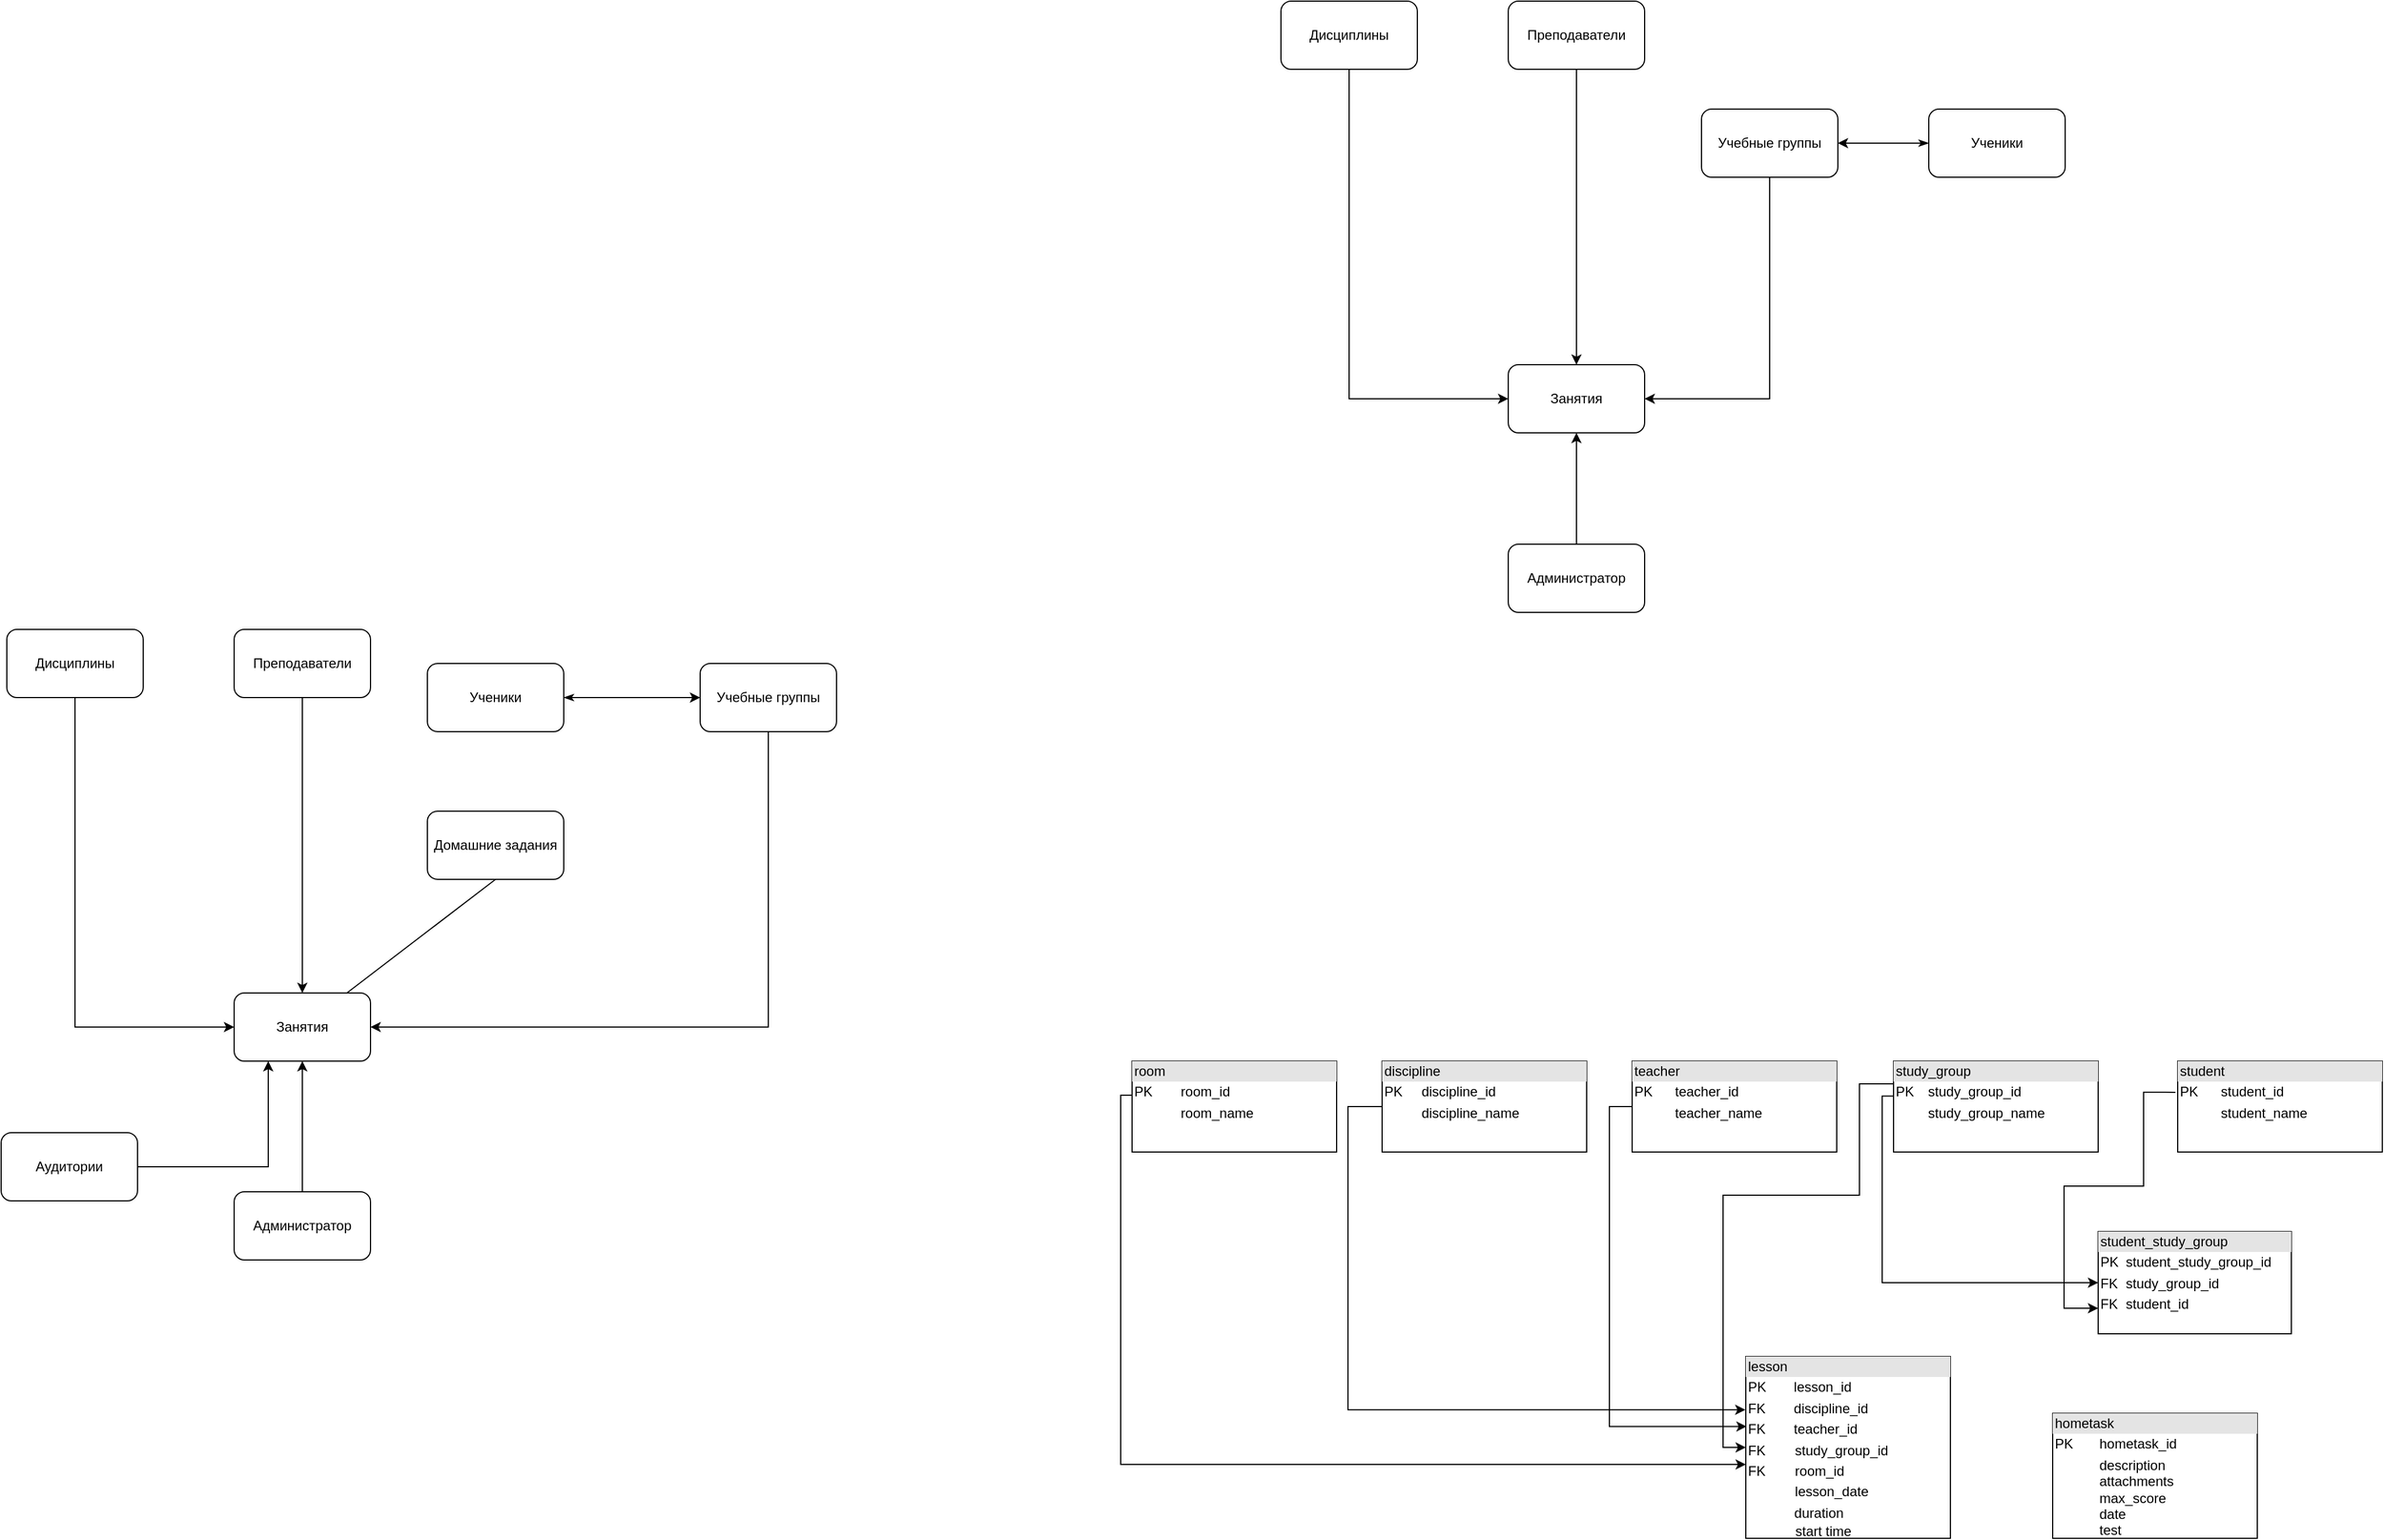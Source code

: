 <mxfile version="22.1.21" type="github">
  <diagram name="Page-1" id="BzrCAMJrT_pIZF7PIiRM">
    <mxGraphModel dx="1094" dy="1906" grid="0" gridSize="10" guides="1" tooltips="1" connect="1" arrows="1" fold="1" page="1" pageScale="1" pageWidth="850" pageHeight="1100" math="0" shadow="0">
      <root>
        <mxCell id="0" />
        <mxCell id="1" parent="0" />
        <mxCell id="wmTt1OREweZVdawmAFVs-40" style="rounded=0;orthogonalLoop=1;jettySize=auto;html=1;entryX=0.5;entryY=1;entryDx=0;entryDy=0;endArrow=none;endFill=0;" parent="1" source="wmTt1OREweZVdawmAFVs-19" target="wmTt1OREweZVdawmAFVs-35" edge="1">
          <mxGeometry relative="1" as="geometry" />
        </mxCell>
        <mxCell id="wmTt1OREweZVdawmAFVs-19" value="Занятия" style="rounded=1;whiteSpace=wrap;html=1;" parent="1" vertex="1">
          <mxGeometry x="870" y="380" width="120" height="60" as="geometry" />
        </mxCell>
        <mxCell id="wmTt1OREweZVdawmAFVs-26" style="edgeStyle=orthogonalEdgeStyle;rounded=0;orthogonalLoop=1;jettySize=auto;html=1;entryX=0.5;entryY=0;entryDx=0;entryDy=0;" parent="1" source="wmTt1OREweZVdawmAFVs-21" target="wmTt1OREweZVdawmAFVs-19" edge="1">
          <mxGeometry relative="1" as="geometry" />
        </mxCell>
        <mxCell id="wmTt1OREweZVdawmAFVs-21" value="Преподавате&lt;span style=&quot;white-space: pre;&quot;&gt;ли&lt;/span&gt;" style="rounded=1;whiteSpace=wrap;html=1;" parent="1" vertex="1">
          <mxGeometry x="870" y="60" width="120" height="60" as="geometry" />
        </mxCell>
        <mxCell id="wmTt1OREweZVdawmAFVs-31" value="" style="edgeStyle=orthogonalEdgeStyle;rounded=0;orthogonalLoop=1;jettySize=auto;html=1;startArrow=classicThin;startFill=1;" parent="1" source="wmTt1OREweZVdawmAFVs-24" target="wmTt1OREweZVdawmAFVs-30" edge="1">
          <mxGeometry relative="1" as="geometry" />
        </mxCell>
        <mxCell id="wmTt1OREweZVdawmAFVs-24" value="Ученики" style="rounded=1;whiteSpace=wrap;html=1;" parent="1" vertex="1">
          <mxGeometry x="1040" y="90" width="120" height="60" as="geometry" />
        </mxCell>
        <mxCell id="wmTt1OREweZVdawmAFVs-29" style="edgeStyle=orthogonalEdgeStyle;rounded=0;orthogonalLoop=1;jettySize=auto;html=1;entryX=0;entryY=0.5;entryDx=0;entryDy=0;exitX=0.5;exitY=1;exitDx=0;exitDy=0;" parent="1" source="wmTt1OREweZVdawmAFVs-27" target="wmTt1OREweZVdawmAFVs-19" edge="1">
          <mxGeometry relative="1" as="geometry" />
        </mxCell>
        <mxCell id="wmTt1OREweZVdawmAFVs-27" value="Дисциплины" style="rounded=1;whiteSpace=wrap;html=1;" parent="1" vertex="1">
          <mxGeometry x="670" y="60" width="120" height="60" as="geometry" />
        </mxCell>
        <mxCell id="wmTt1OREweZVdawmAFVs-32" style="edgeStyle=orthogonalEdgeStyle;rounded=0;orthogonalLoop=1;jettySize=auto;html=1;entryX=1;entryY=0.5;entryDx=0;entryDy=0;exitX=0.5;exitY=1;exitDx=0;exitDy=0;" parent="1" source="wmTt1OREweZVdawmAFVs-30" target="wmTt1OREweZVdawmAFVs-19" edge="1">
          <mxGeometry relative="1" as="geometry" />
        </mxCell>
        <mxCell id="wmTt1OREweZVdawmAFVs-30" value="Учебные группы" style="rounded=1;whiteSpace=wrap;html=1;" parent="1" vertex="1">
          <mxGeometry x="1280" y="90" width="120" height="60" as="geometry" />
        </mxCell>
        <mxCell id="wmTt1OREweZVdawmAFVs-35" value="Домашние задания" style="rounded=1;whiteSpace=wrap;html=1;" parent="1" vertex="1">
          <mxGeometry x="1040" y="220" width="120" height="60" as="geometry" />
        </mxCell>
        <mxCell id="wmTt1OREweZVdawmAFVs-42" value="Занятия" style="rounded=1;whiteSpace=wrap;html=1;" parent="1" vertex="1">
          <mxGeometry x="1991" y="-173" width="120" height="60" as="geometry" />
        </mxCell>
        <mxCell id="wmTt1OREweZVdawmAFVs-43" style="edgeStyle=orthogonalEdgeStyle;rounded=0;orthogonalLoop=1;jettySize=auto;html=1;entryX=0.5;entryY=0;entryDx=0;entryDy=0;" parent="1" source="wmTt1OREweZVdawmAFVs-44" target="wmTt1OREweZVdawmAFVs-42" edge="1">
          <mxGeometry relative="1" as="geometry" />
        </mxCell>
        <mxCell id="wmTt1OREweZVdawmAFVs-44" value="Преподавате&lt;span style=&quot;white-space: pre;&quot;&gt;ли&lt;/span&gt;" style="rounded=1;whiteSpace=wrap;html=1;" parent="1" vertex="1">
          <mxGeometry x="1991" y="-493" width="120" height="60" as="geometry" />
        </mxCell>
        <mxCell id="wmTt1OREweZVdawmAFVs-45" value="" style="edgeStyle=orthogonalEdgeStyle;rounded=0;orthogonalLoop=1;jettySize=auto;html=1;startArrow=classicThin;startFill=1;" parent="1" source="wmTt1OREweZVdawmAFVs-47" target="wmTt1OREweZVdawmAFVs-51" edge="1">
          <mxGeometry relative="1" as="geometry" />
        </mxCell>
        <mxCell id="wmTt1OREweZVdawmAFVs-47" value="Ученики" style="rounded=1;whiteSpace=wrap;html=1;" parent="1" vertex="1">
          <mxGeometry x="2361" y="-398" width="120" height="60" as="geometry" />
        </mxCell>
        <mxCell id="wmTt1OREweZVdawmAFVs-48" style="edgeStyle=orthogonalEdgeStyle;rounded=0;orthogonalLoop=1;jettySize=auto;html=1;entryX=0;entryY=0.5;entryDx=0;entryDy=0;exitX=0.5;exitY=1;exitDx=0;exitDy=0;" parent="1" source="wmTt1OREweZVdawmAFVs-49" target="wmTt1OREweZVdawmAFVs-42" edge="1">
          <mxGeometry relative="1" as="geometry" />
        </mxCell>
        <mxCell id="wmTt1OREweZVdawmAFVs-49" value="Дисциплины" style="rounded=1;whiteSpace=wrap;html=1;" parent="1" vertex="1">
          <mxGeometry x="1791" y="-493" width="120" height="60" as="geometry" />
        </mxCell>
        <mxCell id="wmTt1OREweZVdawmAFVs-50" style="edgeStyle=orthogonalEdgeStyle;rounded=0;orthogonalLoop=1;jettySize=auto;html=1;entryX=1;entryY=0.5;entryDx=0;entryDy=0;exitX=0.5;exitY=1;exitDx=0;exitDy=0;" parent="1" source="wmTt1OREweZVdawmAFVs-51" target="wmTt1OREweZVdawmAFVs-42" edge="1">
          <mxGeometry relative="1" as="geometry" />
        </mxCell>
        <mxCell id="wmTt1OREweZVdawmAFVs-51" value="Учебные группы" style="rounded=1;whiteSpace=wrap;html=1;" parent="1" vertex="1">
          <mxGeometry x="2161" y="-398" width="120" height="60" as="geometry" />
        </mxCell>
        <mxCell id="wmTt1OREweZVdawmAFVs-85" value="&lt;div style=&quot;box-sizing:border-box;width:100%;background:#e4e4e4;padding:2px;&quot;&gt;discipline&lt;/div&gt;&lt;table style=&quot;width:100%;font-size:1em;&quot; cellpadding=&quot;2&quot; cellspacing=&quot;0&quot;&gt;&lt;tbody&gt;&lt;tr&gt;&lt;td&gt;PK&lt;/td&gt;&lt;td&gt;discipline_id&lt;/td&gt;&lt;/tr&gt;&lt;tr&gt;&lt;td&gt;&lt;br&gt;&lt;/td&gt;&lt;td&gt;discipline_name&lt;/td&gt;&lt;/tr&gt;&lt;tr&gt;&lt;td&gt;&lt;/td&gt;&lt;td&gt;&lt;br&gt;&lt;/td&gt;&lt;/tr&gt;&lt;/tbody&gt;&lt;/table&gt;" style="verticalAlign=top;align=left;overflow=fill;html=1;whiteSpace=wrap;" parent="1" vertex="1">
          <mxGeometry x="1880" y="440" width="180" height="80" as="geometry" />
        </mxCell>
        <mxCell id="wmTt1OREweZVdawmAFVs-86" value="&lt;div style=&quot;box-sizing:border-box;width:100%;background:#e4e4e4;padding:2px;&quot;&gt;teacher&lt;/div&gt;&lt;table style=&quot;width:100%;font-size:1em;&quot; cellpadding=&quot;2&quot; cellspacing=&quot;0&quot;&gt;&lt;tbody&gt;&lt;tr&gt;&lt;td&gt;PK&lt;/td&gt;&lt;td&gt;teacher_id&lt;/td&gt;&lt;/tr&gt;&lt;tr&gt;&lt;td&gt;&lt;br&gt;&lt;/td&gt;&lt;td&gt;teacher_name&lt;/td&gt;&lt;/tr&gt;&lt;tr&gt;&lt;td&gt;&lt;/td&gt;&lt;td&gt;&lt;br&gt;&lt;/td&gt;&lt;/tr&gt;&lt;/tbody&gt;&lt;/table&gt;" style="verticalAlign=top;align=left;overflow=fill;html=1;whiteSpace=wrap;" parent="1" vertex="1">
          <mxGeometry x="2100" y="440" width="180" height="80" as="geometry" />
        </mxCell>
        <mxCell id="wmTt1OREweZVdawmAFVs-92" style="edgeStyle=orthogonalEdgeStyle;rounded=0;orthogonalLoop=1;jettySize=auto;html=1;entryX=0;entryY=0.5;entryDx=0;entryDy=0;exitX=-0.002;exitY=0.385;exitDx=0;exitDy=0;exitPerimeter=0;" parent="1" source="wmTt1OREweZVdawmAFVs-87" target="wmTt1OREweZVdawmAFVs-90" edge="1">
          <mxGeometry relative="1" as="geometry">
            <Array as="points">
              <mxPoint x="2320" y="471" />
              <mxPoint x="2320" y="635" />
            </Array>
          </mxGeometry>
        </mxCell>
        <mxCell id="wmTt1OREweZVdawmAFVs-100" style="edgeStyle=orthogonalEdgeStyle;rounded=0;orthogonalLoop=1;jettySize=auto;html=1;entryX=0;entryY=0.5;entryDx=0;entryDy=0;exitX=0;exitY=0.25;exitDx=0;exitDy=0;" parent="1" source="wmTt1OREweZVdawmAFVs-87" target="wmTt1OREweZVdawmAFVs-96" edge="1">
          <mxGeometry relative="1" as="geometry">
            <Array as="points">
              <mxPoint x="2300" y="460" />
              <mxPoint x="2300" y="558" />
              <mxPoint x="2180" y="558" />
              <mxPoint x="2180" y="780" />
            </Array>
          </mxGeometry>
        </mxCell>
        <mxCell id="wmTt1OREweZVdawmAFVs-87" value="&lt;div style=&quot;box-sizing:border-box;width:100%;background:#e4e4e4;padding:2px;&quot;&gt;study_group&lt;/div&gt;&lt;table style=&quot;width:100%;font-size:1em;&quot; cellpadding=&quot;2&quot; cellspacing=&quot;0&quot;&gt;&lt;tbody&gt;&lt;tr&gt;&lt;td&gt;PK&lt;/td&gt;&lt;td&gt;study_group_id&lt;/td&gt;&lt;/tr&gt;&lt;tr&gt;&lt;td&gt;&lt;br&gt;&lt;/td&gt;&lt;td&gt;study_group_name&lt;/td&gt;&lt;/tr&gt;&lt;tr&gt;&lt;td&gt;&lt;/td&gt;&lt;td&gt;&lt;br&gt;&lt;/td&gt;&lt;/tr&gt;&lt;/tbody&gt;&lt;/table&gt;" style="verticalAlign=top;align=left;overflow=fill;html=1;whiteSpace=wrap;" parent="1" vertex="1">
          <mxGeometry x="2330" y="440" width="180" height="80" as="geometry" />
        </mxCell>
        <mxCell id="wmTt1OREweZVdawmAFVs-93" style="edgeStyle=orthogonalEdgeStyle;rounded=0;orthogonalLoop=1;jettySize=auto;html=1;entryX=0;entryY=0.75;entryDx=0;entryDy=0;exitX=-0.011;exitY=0.343;exitDx=0;exitDy=0;exitPerimeter=0;" parent="1" source="wmTt1OREweZVdawmAFVs-89" target="wmTt1OREweZVdawmAFVs-90" edge="1">
          <mxGeometry relative="1" as="geometry">
            <Array as="points">
              <mxPoint x="2550" y="467" />
              <mxPoint x="2550" y="550" />
              <mxPoint x="2480" y="550" />
              <mxPoint x="2480" y="658" />
            </Array>
          </mxGeometry>
        </mxCell>
        <mxCell id="wmTt1OREweZVdawmAFVs-89" value="&lt;div style=&quot;box-sizing:border-box;width:100%;background:#e4e4e4;padding:2px;&quot;&gt;student&lt;/div&gt;&lt;table style=&quot;width:100%;font-size:1em;&quot; cellpadding=&quot;2&quot; cellspacing=&quot;0&quot;&gt;&lt;tbody&gt;&lt;tr&gt;&lt;td&gt;PK&lt;/td&gt;&lt;td&gt;student_id&lt;/td&gt;&lt;/tr&gt;&lt;tr&gt;&lt;td&gt;&lt;br&gt;&lt;/td&gt;&lt;td&gt;student_name&lt;/td&gt;&lt;/tr&gt;&lt;/tbody&gt;&lt;/table&gt;" style="verticalAlign=top;align=left;overflow=fill;html=1;whiteSpace=wrap;" parent="1" vertex="1">
          <mxGeometry x="2580" y="440" width="180" height="80" as="geometry" />
        </mxCell>
        <mxCell id="wmTt1OREweZVdawmAFVs-90" value="&lt;div style=&quot;box-sizing:border-box;width:100%;background:#e4e4e4;padding:2px;&quot;&gt;student_study_group&lt;/div&gt;&lt;table style=&quot;width:100%;font-size:1em;&quot; cellpadding=&quot;2&quot; cellspacing=&quot;0&quot;&gt;&lt;tbody&gt;&lt;tr&gt;&lt;td&gt;PK&lt;/td&gt;&lt;td&gt;student_study_group_id&lt;/td&gt;&lt;/tr&gt;&lt;tr&gt;&lt;td&gt;FK&lt;/td&gt;&lt;td&gt;study_group_id&lt;/td&gt;&lt;/tr&gt;&lt;tr&gt;&lt;td&gt;FK&lt;/td&gt;&lt;td&gt;student_id&lt;/td&gt;&lt;/tr&gt;&lt;/tbody&gt;&lt;/table&gt;" style="verticalAlign=top;align=left;overflow=fill;html=1;whiteSpace=wrap;" parent="1" vertex="1">
          <mxGeometry x="2510" y="590" width="170" height="90" as="geometry" />
        </mxCell>
        <mxCell id="wmTt1OREweZVdawmAFVs-96" value="&lt;div style=&quot;box-sizing:border-box;width:100%;background:#e4e4e4;padding:2px;&quot;&gt;lesson&lt;/div&gt;&lt;table style=&quot;width:100%;font-size:1em;&quot; cellpadding=&quot;2&quot; cellspacing=&quot;0&quot;&gt;&lt;tbody&gt;&lt;tr&gt;&lt;td&gt;PK&lt;/td&gt;&lt;td&gt;lesson_id&lt;/td&gt;&lt;/tr&gt;&lt;tr&gt;&lt;td&gt;FK&lt;/td&gt;&lt;td&gt;discipline_id&lt;/td&gt;&lt;/tr&gt;&lt;tr&gt;&lt;td&gt;FK&lt;/td&gt;&lt;td&gt;teacher_id&lt;/td&gt;&lt;/tr&gt;&lt;/tbody&gt;&lt;/table&gt;&lt;table style=&quot;border-color: var(--border-color); font-size: 1em; width: 180px;&quot; cellpadding=&quot;2&quot; cellspacing=&quot;0&quot;&gt;&lt;tbody style=&quot;border-color: var(--border-color);&quot;&gt;&lt;tr style=&quot;border-color: var(--border-color);&quot;&gt;&lt;td style=&quot;border-color: var(--border-color);&quot;&gt;FK&lt;/td&gt;&lt;td style=&quot;border-color: var(--border-color);&quot;&gt;study_group_id&lt;/td&gt;&lt;/tr&gt;&lt;tr style=&quot;border-color: var(--border-color);&quot;&gt;&lt;td style=&quot;border-color: var(--border-color);&quot;&gt;FK &amp;nbsp;&lt;/td&gt;&lt;td style=&quot;border-color: var(--border-color);&quot;&gt;room_id &amp;nbsp; &amp;nbsp; &amp;nbsp; &amp;nbsp; &amp;nbsp; &amp;nbsp;&lt;/td&gt;&lt;/tr&gt;&lt;tr style=&quot;border-color: var(--border-color);&quot;&gt;&lt;td style=&quot;border-color: var(--border-color);&quot;&gt;&lt;br&gt;&lt;/td&gt;&lt;td style=&quot;border-color: var(--border-color);&quot;&gt;lesson_date&lt;/td&gt;&lt;/tr&gt;&lt;/tbody&gt;&lt;/table&gt;&lt;table style=&quot;border-color: var(--border-color); font-size: 1em; width: 180px;&quot; cellpadding=&quot;2&quot; cellspacing=&quot;0&quot;&gt;&lt;tbody style=&quot;border-color: var(--border-color);&quot;&gt;&lt;tr style=&quot;border-color: var(--border-color);&quot;&gt;&lt;td style=&quot;border-color: var(--border-color);&quot;&gt;&lt;span style=&quot;&quot;&gt;&amp;nbsp;  &lt;/span&gt;&lt;/td&gt;&lt;td style=&quot;border-color: var(--border-color);&quot;&gt;&amp;nbsp; &amp;nbsp; &amp;nbsp; &amp;nbsp; &amp;nbsp; duration&lt;br&gt;&lt;table style=&quot;border-color: var(--border-color); font-size: 1em; width: 180px;&quot; cellpadding=&quot;2&quot; cellspacing=&quot;0&quot;&gt;&lt;tbody style=&quot;border-color: var(--border-color);&quot;&gt;&lt;tr style=&quot;border-color: var(--border-color);&quot;&gt;&lt;td style=&quot;border-color: var(--border-color);&quot;&gt;&lt;br&gt;&lt;/td&gt;&lt;td style=&quot;border-color: var(--border-color);&quot;&gt;&amp;nbsp; &amp;nbsp; &amp;nbsp; &amp;nbsp;start time&lt;/td&gt;&lt;/tr&gt;&lt;/tbody&gt;&lt;/table&gt;&lt;/td&gt;&lt;/tr&gt;&lt;/tbody&gt;&lt;/table&gt;" style="verticalAlign=top;align=left;overflow=fill;html=1;whiteSpace=wrap;" parent="1" vertex="1">
          <mxGeometry x="2200" y="700" width="180" height="160" as="geometry" />
        </mxCell>
        <mxCell id="wmTt1OREweZVdawmAFVs-98" style="rounded=0;orthogonalLoop=1;jettySize=auto;html=1;entryX=-0.002;entryY=0.293;entryDx=0;entryDy=0;entryPerimeter=0;edgeStyle=orthogonalEdgeStyle;" parent="1" source="wmTt1OREweZVdawmAFVs-85" target="wmTt1OREweZVdawmAFVs-96" edge="1">
          <mxGeometry relative="1" as="geometry">
            <Array as="points">
              <mxPoint x="1850" y="480" />
              <mxPoint x="1850" y="747" />
            </Array>
          </mxGeometry>
        </mxCell>
        <mxCell id="wmTt1OREweZVdawmAFVs-99" style="edgeStyle=orthogonalEdgeStyle;rounded=0;orthogonalLoop=1;jettySize=auto;html=1;entryX=0.004;entryY=0.385;entryDx=0;entryDy=0;entryPerimeter=0;" parent="1" source="wmTt1OREweZVdawmAFVs-86" target="wmTt1OREweZVdawmAFVs-96" edge="1">
          <mxGeometry relative="1" as="geometry">
            <Array as="points">
              <mxPoint x="2080" y="480" />
              <mxPoint x="2080" y="762" />
            </Array>
          </mxGeometry>
        </mxCell>
        <mxCell id="aaBCv5YsMW5zcw-a6SxD-2" value="&lt;div style=&quot;box-sizing:border-box;width:100%;background:#e4e4e4;padding:2px;&quot;&gt;room&lt;/div&gt;&lt;table style=&quot;width:100%;font-size:1em;&quot; cellpadding=&quot;2&quot; cellspacing=&quot;0&quot;&gt;&lt;tbody&gt;&lt;tr&gt;&lt;td&gt;PK&lt;/td&gt;&lt;td&gt;room_id&lt;/td&gt;&lt;/tr&gt;&lt;tr&gt;&lt;td&gt;&lt;br&gt;&lt;/td&gt;&lt;td&gt;room_name&lt;/td&gt;&lt;/tr&gt;&lt;tr&gt;&lt;td&gt;&lt;/td&gt;&lt;td&gt;&lt;br&gt;&lt;/td&gt;&lt;/tr&gt;&lt;/tbody&gt;&lt;/table&gt;" style="verticalAlign=top;align=left;overflow=fill;html=1;whiteSpace=wrap;" parent="1" vertex="1">
          <mxGeometry x="1660" y="440" width="180" height="80" as="geometry" />
        </mxCell>
        <mxCell id="aaBCv5YsMW5zcw-a6SxD-3" style="edgeStyle=orthogonalEdgeStyle;rounded=0;orthogonalLoop=1;jettySize=auto;html=1;entryX=0;entryY=0.594;entryDx=0;entryDy=0;exitX=0;exitY=0.375;exitDx=0;exitDy=0;exitPerimeter=0;entryPerimeter=0;" parent="1" source="aaBCv5YsMW5zcw-a6SxD-2" target="wmTt1OREweZVdawmAFVs-96" edge="1">
          <mxGeometry relative="1" as="geometry">
            <Array as="points">
              <mxPoint x="1650" y="470" />
              <mxPoint x="1650" y="795" />
            </Array>
            <mxPoint x="1650" y="475" as="sourcePoint" />
            <mxPoint x="1520" y="795" as="targetPoint" />
          </mxGeometry>
        </mxCell>
        <mxCell id="dFw5REZA2tRNFfI6augh-1" value="&lt;div style=&quot;box-sizing:border-box;width:100%;background:#e4e4e4;padding:2px;&quot;&gt;hometask&lt;/div&gt;&lt;table style=&quot;width:100%;font-size:1em;&quot; cellpadding=&quot;2&quot; cellspacing=&quot;0&quot;&gt;&lt;tbody&gt;&lt;tr&gt;&lt;td&gt;PK&lt;/td&gt;&lt;td&gt;hometask_id&lt;/td&gt;&lt;/tr&gt;&lt;tr&gt;&lt;td&gt;&lt;br&gt;&lt;/td&gt;&lt;td&gt;description&lt;br&gt;attachments&lt;br&gt;max_score&lt;br&gt;date&lt;br&gt;test&lt;/td&gt;&lt;/tr&gt;&lt;tr&gt;&lt;td&gt;&lt;/td&gt;&lt;td&gt;&lt;br&gt;&lt;/td&gt;&lt;/tr&gt;&lt;/tbody&gt;&lt;/table&gt;" style="verticalAlign=top;align=left;overflow=fill;html=1;whiteSpace=wrap;" parent="1" vertex="1">
          <mxGeometry x="2470" y="750" width="180" height="110" as="geometry" />
        </mxCell>
        <mxCell id="MSfPp20KjtEvEVIPPaF3-2" style="edgeStyle=orthogonalEdgeStyle;rounded=0;orthogonalLoop=1;jettySize=auto;html=1;entryX=0.5;entryY=1;entryDx=0;entryDy=0;" parent="1" source="MSfPp20KjtEvEVIPPaF3-1" target="wmTt1OREweZVdawmAFVs-42" edge="1">
          <mxGeometry relative="1" as="geometry" />
        </mxCell>
        <mxCell id="MSfPp20KjtEvEVIPPaF3-1" value="Администратор" style="rounded=1;whiteSpace=wrap;html=1;" parent="1" vertex="1">
          <mxGeometry x="1991" y="-15" width="120" height="60" as="geometry" />
        </mxCell>
        <mxCell id="MSfPp20KjtEvEVIPPaF3-5" style="edgeStyle=orthogonalEdgeStyle;rounded=0;orthogonalLoop=1;jettySize=auto;html=1;entryX=0.5;entryY=1;entryDx=0;entryDy=0;" parent="1" source="MSfPp20KjtEvEVIPPaF3-4" target="wmTt1OREweZVdawmAFVs-19" edge="1">
          <mxGeometry relative="1" as="geometry" />
        </mxCell>
        <mxCell id="MSfPp20KjtEvEVIPPaF3-4" value="Администратор" style="rounded=1;whiteSpace=wrap;html=1;" parent="1" vertex="1">
          <mxGeometry x="870" y="555" width="120" height="60" as="geometry" />
        </mxCell>
        <mxCell id="MSfPp20KjtEvEVIPPaF3-7" style="edgeStyle=orthogonalEdgeStyle;rounded=0;orthogonalLoop=1;jettySize=auto;html=1;entryX=0.25;entryY=1;entryDx=0;entryDy=0;" parent="1" source="MSfPp20KjtEvEVIPPaF3-6" target="wmTt1OREweZVdawmAFVs-19" edge="1">
          <mxGeometry relative="1" as="geometry" />
        </mxCell>
        <mxCell id="MSfPp20KjtEvEVIPPaF3-6" value="Аудитории" style="rounded=1;whiteSpace=wrap;html=1;" parent="1" vertex="1">
          <mxGeometry x="665" y="503" width="120" height="60" as="geometry" />
        </mxCell>
      </root>
    </mxGraphModel>
  </diagram>
</mxfile>
